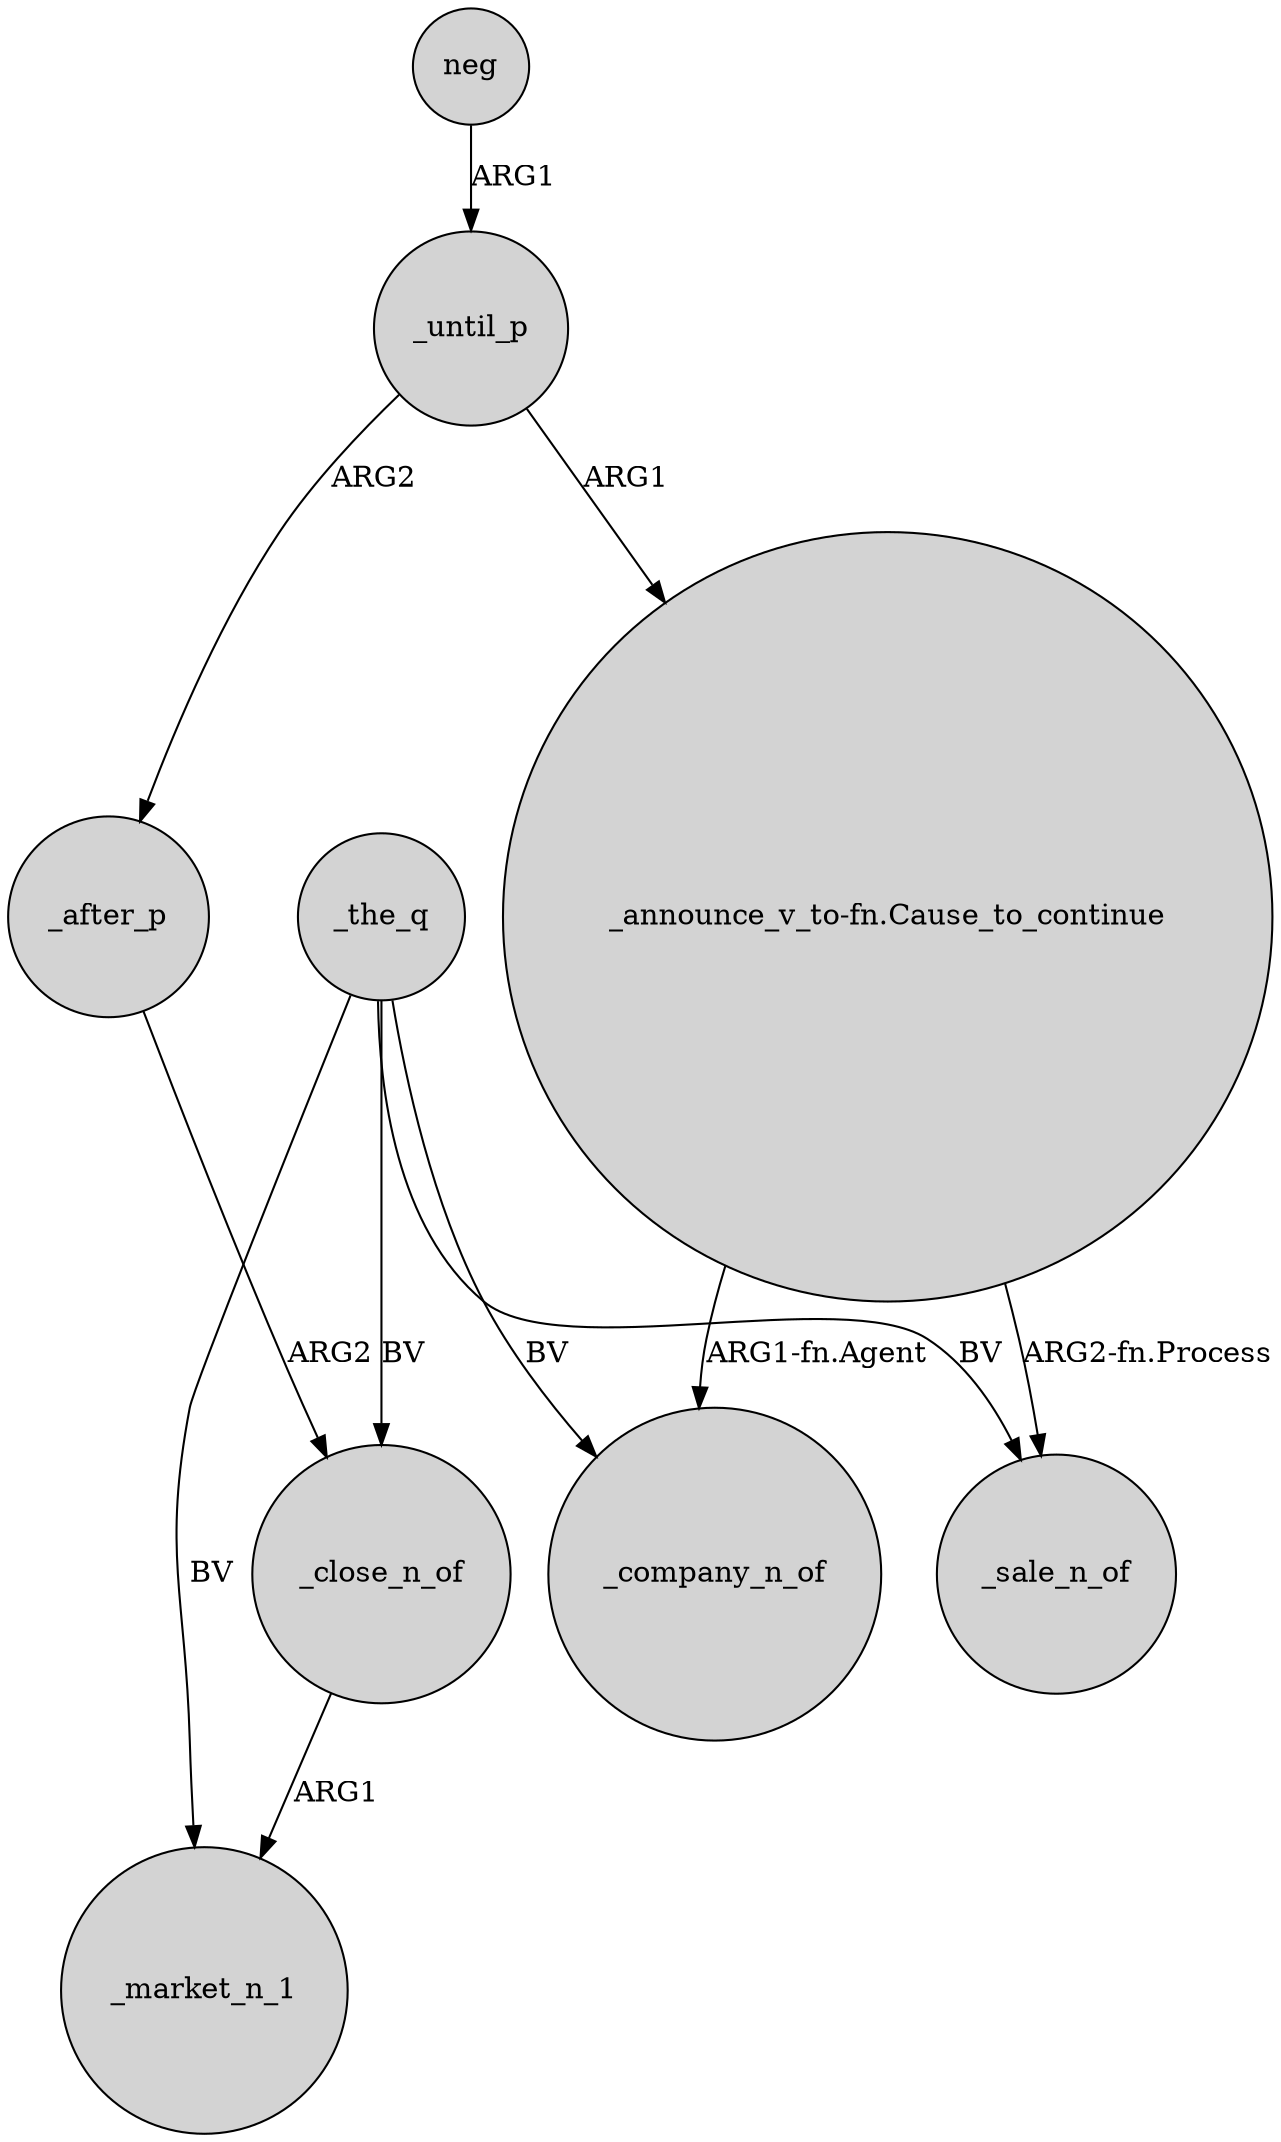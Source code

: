 digraph {
	node [shape=circle style=filled]
	_until_p -> _after_p [label=ARG2]
	_the_q -> _close_n_of [label=BV]
	neg -> _until_p [label=ARG1]
	_the_q -> _market_n_1 [label=BV]
	_until_p -> "_announce_v_to-fn.Cause_to_continue" [label=ARG1]
	_the_q -> _sale_n_of [label=BV]
	"_announce_v_to-fn.Cause_to_continue" -> _company_n_of [label="ARG1-fn.Agent"]
	_the_q -> _company_n_of [label=BV]
	_after_p -> _close_n_of [label=ARG2]
	_close_n_of -> _market_n_1 [label=ARG1]
	"_announce_v_to-fn.Cause_to_continue" -> _sale_n_of [label="ARG2-fn.Process"]
}
